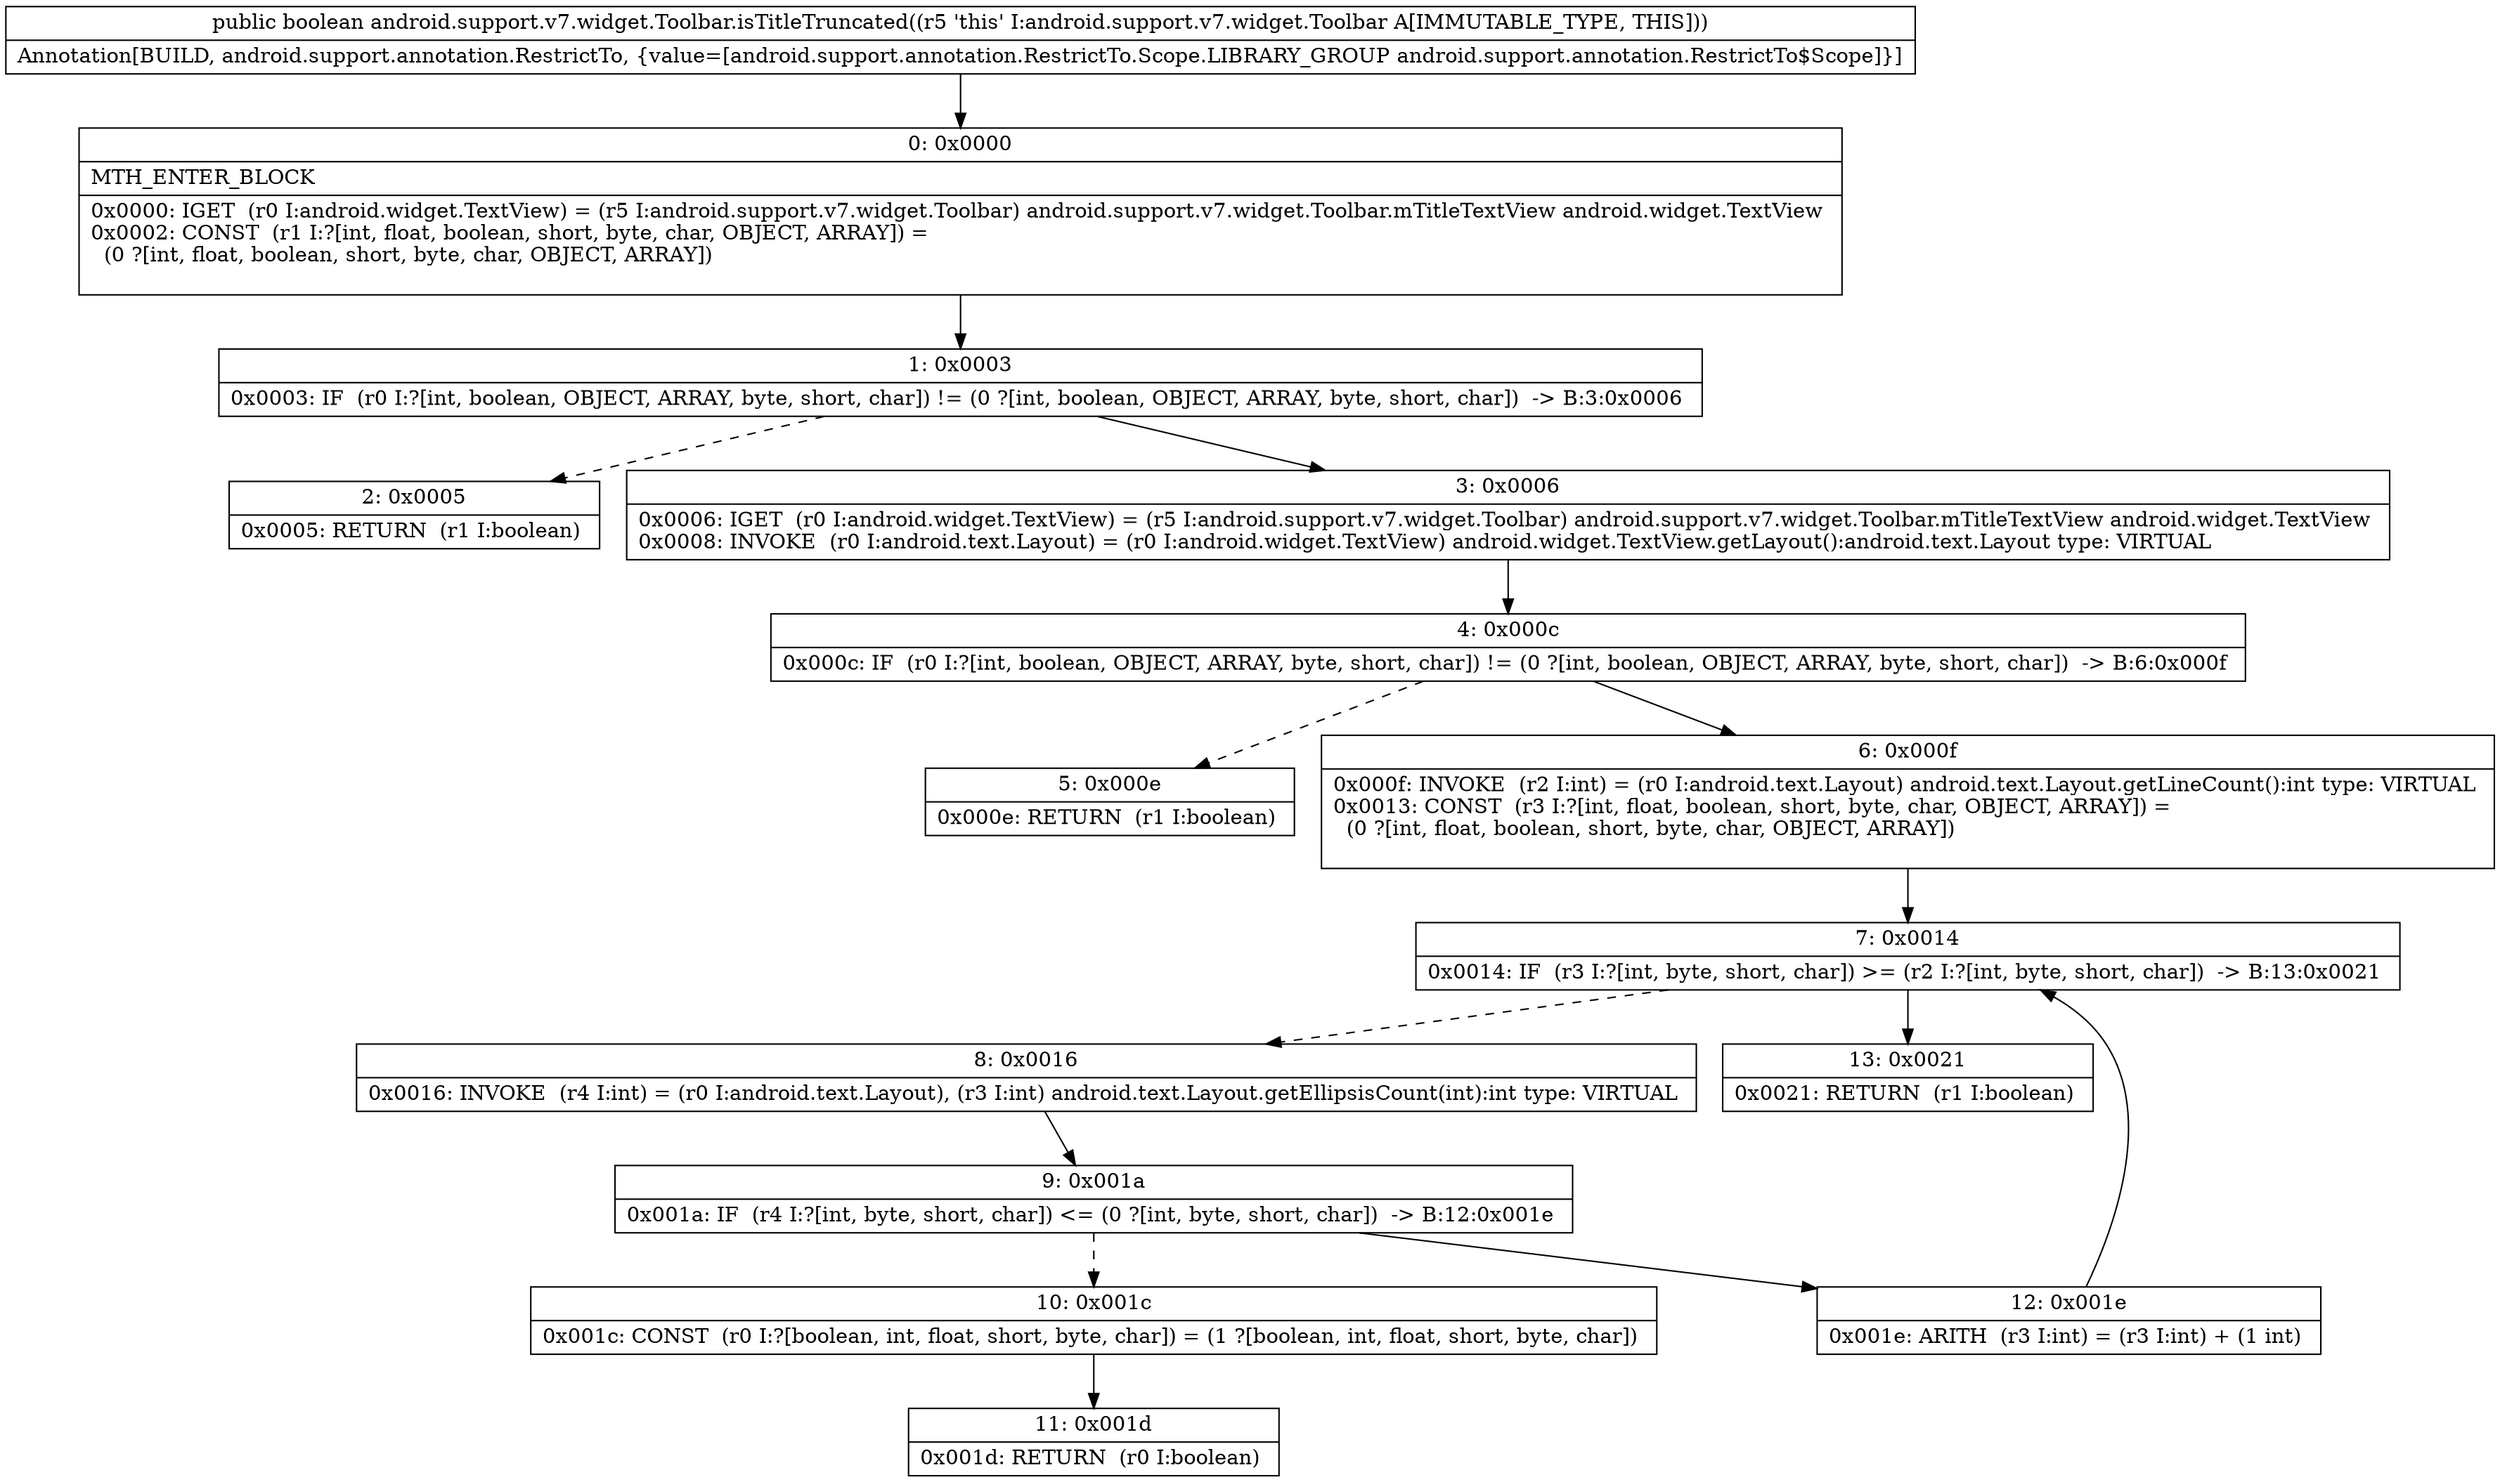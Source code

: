 digraph "CFG forandroid.support.v7.widget.Toolbar.isTitleTruncated()Z" {
Node_0 [shape=record,label="{0\:\ 0x0000|MTH_ENTER_BLOCK\l|0x0000: IGET  (r0 I:android.widget.TextView) = (r5 I:android.support.v7.widget.Toolbar) android.support.v7.widget.Toolbar.mTitleTextView android.widget.TextView \l0x0002: CONST  (r1 I:?[int, float, boolean, short, byte, char, OBJECT, ARRAY]) = \l  (0 ?[int, float, boolean, short, byte, char, OBJECT, ARRAY])\l \l}"];
Node_1 [shape=record,label="{1\:\ 0x0003|0x0003: IF  (r0 I:?[int, boolean, OBJECT, ARRAY, byte, short, char]) != (0 ?[int, boolean, OBJECT, ARRAY, byte, short, char])  \-\> B:3:0x0006 \l}"];
Node_2 [shape=record,label="{2\:\ 0x0005|0x0005: RETURN  (r1 I:boolean) \l}"];
Node_3 [shape=record,label="{3\:\ 0x0006|0x0006: IGET  (r0 I:android.widget.TextView) = (r5 I:android.support.v7.widget.Toolbar) android.support.v7.widget.Toolbar.mTitleTextView android.widget.TextView \l0x0008: INVOKE  (r0 I:android.text.Layout) = (r0 I:android.widget.TextView) android.widget.TextView.getLayout():android.text.Layout type: VIRTUAL \l}"];
Node_4 [shape=record,label="{4\:\ 0x000c|0x000c: IF  (r0 I:?[int, boolean, OBJECT, ARRAY, byte, short, char]) != (0 ?[int, boolean, OBJECT, ARRAY, byte, short, char])  \-\> B:6:0x000f \l}"];
Node_5 [shape=record,label="{5\:\ 0x000e|0x000e: RETURN  (r1 I:boolean) \l}"];
Node_6 [shape=record,label="{6\:\ 0x000f|0x000f: INVOKE  (r2 I:int) = (r0 I:android.text.Layout) android.text.Layout.getLineCount():int type: VIRTUAL \l0x0013: CONST  (r3 I:?[int, float, boolean, short, byte, char, OBJECT, ARRAY]) = \l  (0 ?[int, float, boolean, short, byte, char, OBJECT, ARRAY])\l \l}"];
Node_7 [shape=record,label="{7\:\ 0x0014|0x0014: IF  (r3 I:?[int, byte, short, char]) \>= (r2 I:?[int, byte, short, char])  \-\> B:13:0x0021 \l}"];
Node_8 [shape=record,label="{8\:\ 0x0016|0x0016: INVOKE  (r4 I:int) = (r0 I:android.text.Layout), (r3 I:int) android.text.Layout.getEllipsisCount(int):int type: VIRTUAL \l}"];
Node_9 [shape=record,label="{9\:\ 0x001a|0x001a: IF  (r4 I:?[int, byte, short, char]) \<= (0 ?[int, byte, short, char])  \-\> B:12:0x001e \l}"];
Node_10 [shape=record,label="{10\:\ 0x001c|0x001c: CONST  (r0 I:?[boolean, int, float, short, byte, char]) = (1 ?[boolean, int, float, short, byte, char]) \l}"];
Node_11 [shape=record,label="{11\:\ 0x001d|0x001d: RETURN  (r0 I:boolean) \l}"];
Node_12 [shape=record,label="{12\:\ 0x001e|0x001e: ARITH  (r3 I:int) = (r3 I:int) + (1 int) \l}"];
Node_13 [shape=record,label="{13\:\ 0x0021|0x0021: RETURN  (r1 I:boolean) \l}"];
MethodNode[shape=record,label="{public boolean android.support.v7.widget.Toolbar.isTitleTruncated((r5 'this' I:android.support.v7.widget.Toolbar A[IMMUTABLE_TYPE, THIS]))  | Annotation[BUILD, android.support.annotation.RestrictTo, \{value=[android.support.annotation.RestrictTo.Scope.LIBRARY_GROUP android.support.annotation.RestrictTo$Scope]\}]\l}"];
MethodNode -> Node_0;
Node_0 -> Node_1;
Node_1 -> Node_2[style=dashed];
Node_1 -> Node_3;
Node_3 -> Node_4;
Node_4 -> Node_5[style=dashed];
Node_4 -> Node_6;
Node_6 -> Node_7;
Node_7 -> Node_8[style=dashed];
Node_7 -> Node_13;
Node_8 -> Node_9;
Node_9 -> Node_10[style=dashed];
Node_9 -> Node_12;
Node_10 -> Node_11;
Node_12 -> Node_7;
}


